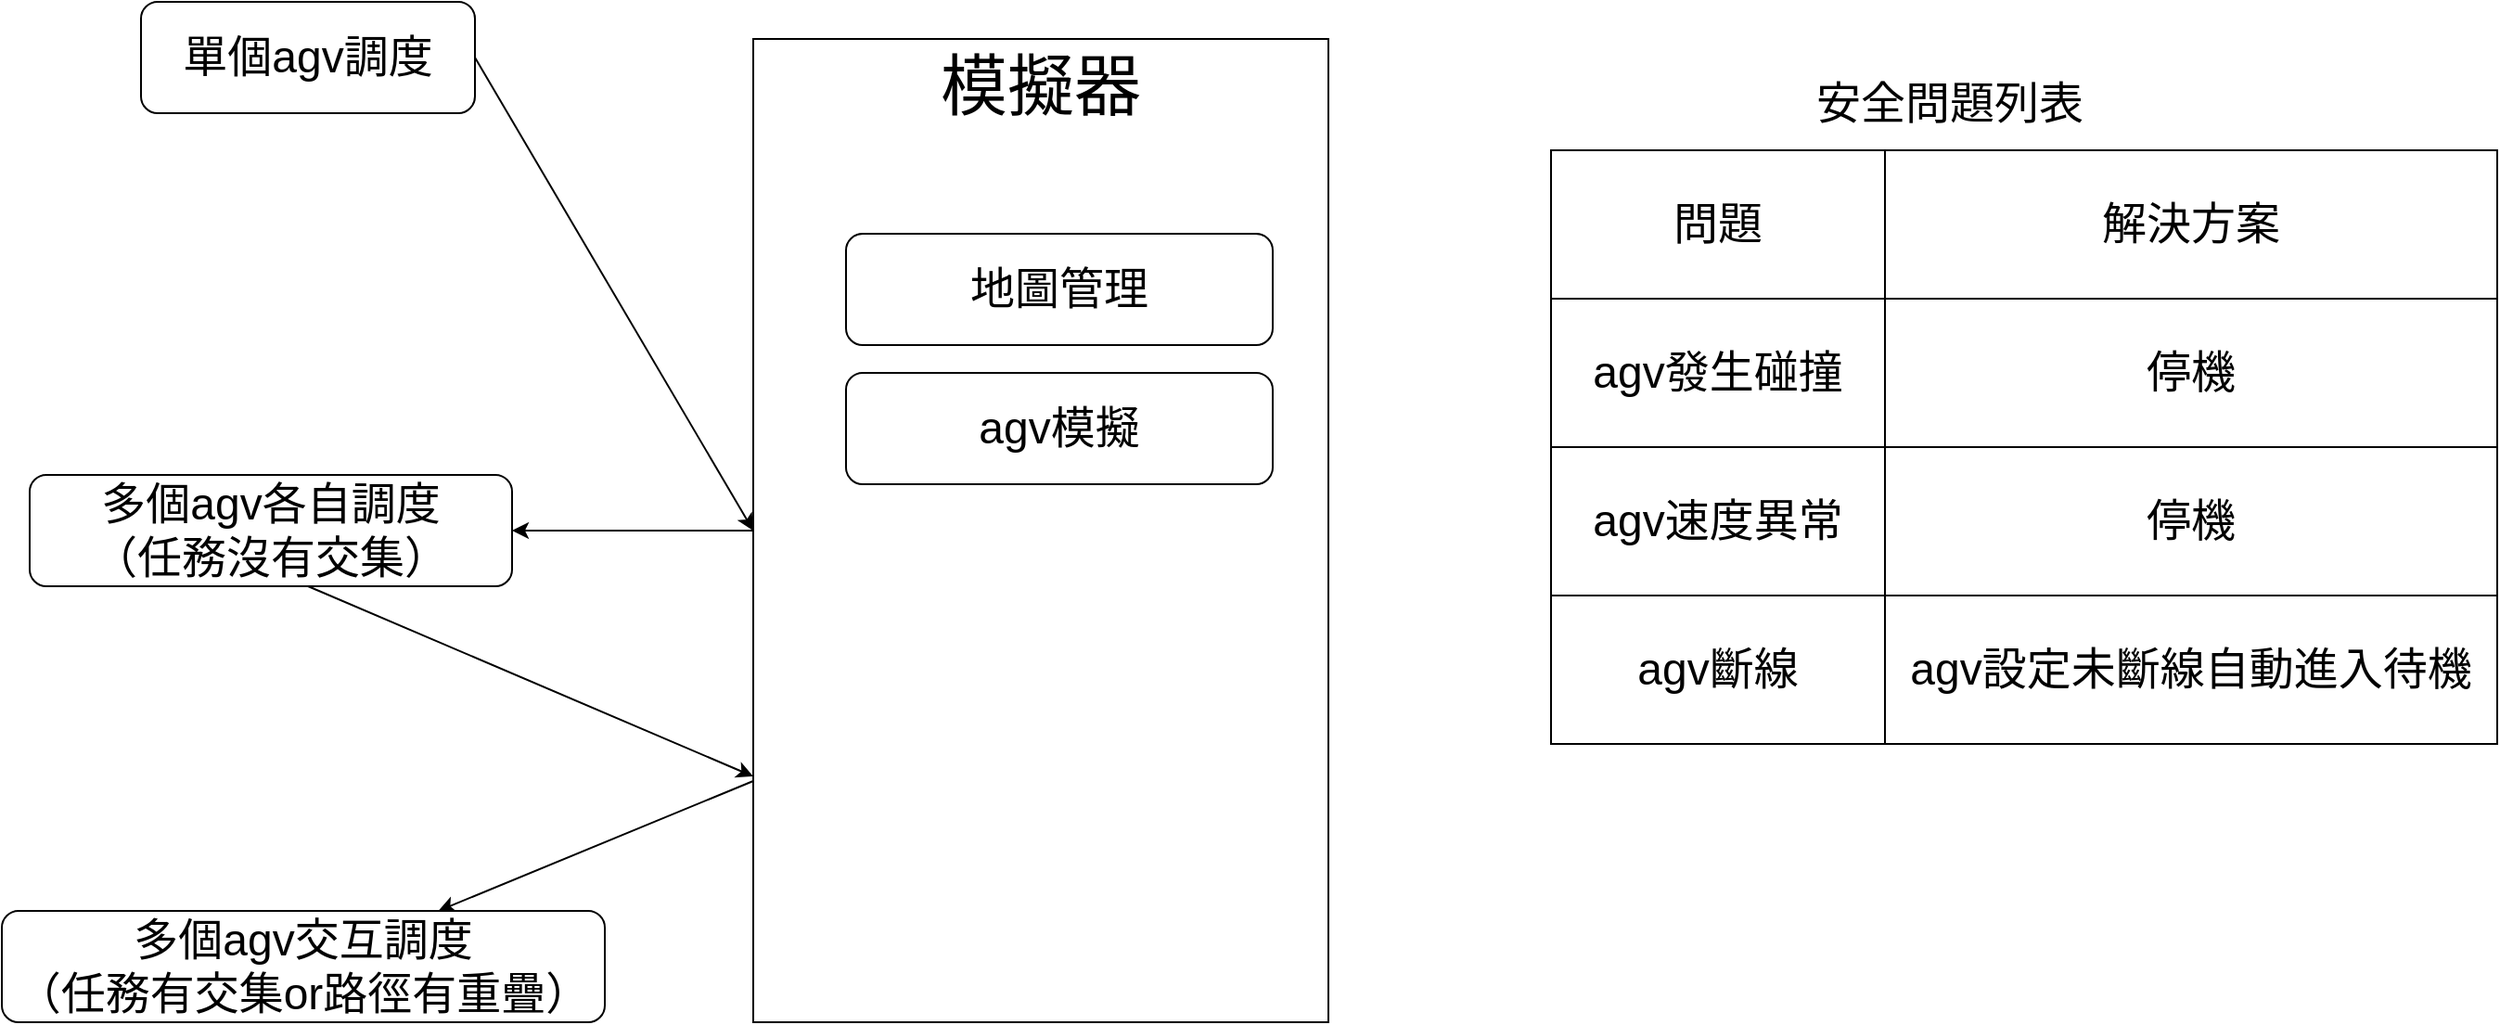 <mxfile version="20.8.14" type="github">
  <diagram name="系統開發流程" id="mCIZsBK1J4OM7ZNtnRXF">
    <mxGraphModel dx="1600" dy="775" grid="1" gridSize="10" guides="1" tooltips="1" connect="1" arrows="1" fold="1" page="1" pageScale="1" pageWidth="827" pageHeight="1169" math="0" shadow="0">
      <root>
        <mxCell id="0" />
        <mxCell id="1" parent="0" />
        <mxCell id="_cTSjQU-mbcuw32wQxp6-2" value="&lt;font style=&quot;font-size: 24px;&quot;&gt;單個agv調度&lt;/font&gt;" style="rounded=1;whiteSpace=wrap;html=1;" vertex="1" parent="1">
          <mxGeometry x="150" y="160" width="180" height="60" as="geometry" />
        </mxCell>
        <mxCell id="_cTSjQU-mbcuw32wQxp6-4" value="" style="rounded=0;whiteSpace=wrap;html=1;" vertex="1" parent="1">
          <mxGeometry x="480" y="180" width="310" height="530" as="geometry" />
        </mxCell>
        <mxCell id="_cTSjQU-mbcuw32wQxp6-5" value="&lt;font style=&quot;font-size: 36px;&quot;&gt;模擬器&lt;/font&gt;" style="text;html=1;strokeColor=none;fillColor=none;align=center;verticalAlign=middle;whiteSpace=wrap;rounded=0;" vertex="1" parent="1">
          <mxGeometry x="575" y="190" width="120" height="30" as="geometry" />
        </mxCell>
        <mxCell id="_cTSjQU-mbcuw32wQxp6-6" value="&lt;font style=&quot;font-size: 24px;&quot;&gt;地圖管理&lt;/font&gt;" style="rounded=1;whiteSpace=wrap;html=1;" vertex="1" parent="1">
          <mxGeometry x="530" y="285" width="230" height="60" as="geometry" />
        </mxCell>
        <mxCell id="_cTSjQU-mbcuw32wQxp6-7" value="agv模擬" style="rounded=1;whiteSpace=wrap;html=1;fontSize=24;" vertex="1" parent="1">
          <mxGeometry x="530" y="360" width="230" height="60" as="geometry" />
        </mxCell>
        <mxCell id="_cTSjQU-mbcuw32wQxp6-8" value="" style="endArrow=classic;html=1;rounded=0;fontSize=24;exitX=1;exitY=0.5;exitDx=0;exitDy=0;entryX=0;entryY=0.5;entryDx=0;entryDy=0;" edge="1" parent="1" source="_cTSjQU-mbcuw32wQxp6-2" target="_cTSjQU-mbcuw32wQxp6-4">
          <mxGeometry width="50" height="50" relative="1" as="geometry">
            <mxPoint x="390" y="450" as="sourcePoint" />
            <mxPoint x="440" y="400" as="targetPoint" />
          </mxGeometry>
        </mxCell>
        <mxCell id="_cTSjQU-mbcuw32wQxp6-9" value="多個agv各自調度&lt;br&gt;（任務沒有交集）" style="rounded=1;whiteSpace=wrap;html=1;fontSize=24;" vertex="1" parent="1">
          <mxGeometry x="90" y="415" width="260" height="60" as="geometry" />
        </mxCell>
        <mxCell id="_cTSjQU-mbcuw32wQxp6-10" value="" style="endArrow=classic;html=1;rounded=0;fontSize=24;exitX=0;exitY=0.5;exitDx=0;exitDy=0;entryX=1;entryY=0.5;entryDx=0;entryDy=0;" edge="1" parent="1" source="_cTSjQU-mbcuw32wQxp6-4" target="_cTSjQU-mbcuw32wQxp6-9">
          <mxGeometry width="50" height="50" relative="1" as="geometry">
            <mxPoint x="390" y="450" as="sourcePoint" />
            <mxPoint x="440" y="400" as="targetPoint" />
          </mxGeometry>
        </mxCell>
        <mxCell id="_cTSjQU-mbcuw32wQxp6-11" value="" style="endArrow=classic;html=1;rounded=0;fontSize=24;exitX=0.577;exitY=1;exitDx=0;exitDy=0;exitPerimeter=0;entryX=0;entryY=0.75;entryDx=0;entryDy=0;" edge="1" parent="1" source="_cTSjQU-mbcuw32wQxp6-9" target="_cTSjQU-mbcuw32wQxp6-4">
          <mxGeometry width="50" height="50" relative="1" as="geometry">
            <mxPoint x="390" y="610" as="sourcePoint" />
            <mxPoint x="440" y="560" as="targetPoint" />
          </mxGeometry>
        </mxCell>
        <mxCell id="_cTSjQU-mbcuw32wQxp6-12" value="" style="endArrow=classic;html=1;rounded=0;fontSize=24;" edge="1" parent="1" target="_cTSjQU-mbcuw32wQxp6-13">
          <mxGeometry width="50" height="50" relative="1" as="geometry">
            <mxPoint x="480" y="580" as="sourcePoint" />
            <mxPoint x="360" y="680" as="targetPoint" />
          </mxGeometry>
        </mxCell>
        <mxCell id="_cTSjQU-mbcuw32wQxp6-13" value="多個agv交互調度&lt;br&gt;（任務有交集or路徑有重疊）" style="rounded=1;whiteSpace=wrap;html=1;fontSize=24;" vertex="1" parent="1">
          <mxGeometry x="75" y="650" width="325" height="60" as="geometry" />
        </mxCell>
        <mxCell id="_cTSjQU-mbcuw32wQxp6-15" value="安全問題列表" style="text;html=1;strokeColor=none;fillColor=none;align=center;verticalAlign=middle;whiteSpace=wrap;rounded=0;fontSize=24;" vertex="1" parent="1">
          <mxGeometry x="1040" y="190" width="170" height="50" as="geometry" />
        </mxCell>
        <mxCell id="_cTSjQU-mbcuw32wQxp6-16" value="" style="shape=table;startSize=0;container=1;collapsible=0;childLayout=tableLayout;fontSize=24;" vertex="1" parent="1">
          <mxGeometry x="910" y="240" width="510" height="320" as="geometry" />
        </mxCell>
        <mxCell id="_cTSjQU-mbcuw32wQxp6-17" value="" style="shape=tableRow;horizontal=0;startSize=0;swimlaneHead=0;swimlaneBody=0;strokeColor=inherit;top=0;left=0;bottom=0;right=0;collapsible=0;dropTarget=0;fillColor=none;points=[[0,0.5],[1,0.5]];portConstraint=eastwest;fontSize=24;" vertex="1" parent="_cTSjQU-mbcuw32wQxp6-16">
          <mxGeometry width="510" height="80" as="geometry" />
        </mxCell>
        <mxCell id="_cTSjQU-mbcuw32wQxp6-18" value="問題" style="shape=partialRectangle;html=1;whiteSpace=wrap;connectable=0;strokeColor=inherit;overflow=hidden;fillColor=none;top=0;left=0;bottom=0;right=0;pointerEvents=1;fontSize=24;" vertex="1" parent="_cTSjQU-mbcuw32wQxp6-17">
          <mxGeometry width="180" height="80" as="geometry">
            <mxRectangle width="180" height="80" as="alternateBounds" />
          </mxGeometry>
        </mxCell>
        <mxCell id="_cTSjQU-mbcuw32wQxp6-19" value="解決方案" style="shape=partialRectangle;html=1;whiteSpace=wrap;connectable=0;strokeColor=inherit;overflow=hidden;fillColor=none;top=0;left=0;bottom=0;right=0;pointerEvents=1;fontSize=24;" vertex="1" parent="_cTSjQU-mbcuw32wQxp6-17">
          <mxGeometry x="180" width="330" height="80" as="geometry">
            <mxRectangle width="330" height="80" as="alternateBounds" />
          </mxGeometry>
        </mxCell>
        <mxCell id="_cTSjQU-mbcuw32wQxp6-21" value="" style="shape=tableRow;horizontal=0;startSize=0;swimlaneHead=0;swimlaneBody=0;strokeColor=inherit;top=0;left=0;bottom=0;right=0;collapsible=0;dropTarget=0;fillColor=none;points=[[0,0.5],[1,0.5]];portConstraint=eastwest;fontSize=24;" vertex="1" parent="_cTSjQU-mbcuw32wQxp6-16">
          <mxGeometry y="80" width="510" height="80" as="geometry" />
        </mxCell>
        <mxCell id="_cTSjQU-mbcuw32wQxp6-22" value="agv發生碰撞" style="shape=partialRectangle;html=1;whiteSpace=wrap;connectable=0;strokeColor=inherit;overflow=hidden;fillColor=none;top=0;left=0;bottom=0;right=0;pointerEvents=1;fontSize=24;" vertex="1" parent="_cTSjQU-mbcuw32wQxp6-21">
          <mxGeometry width="180" height="80" as="geometry">
            <mxRectangle width="180" height="80" as="alternateBounds" />
          </mxGeometry>
        </mxCell>
        <mxCell id="_cTSjQU-mbcuw32wQxp6-23" value="停機" style="shape=partialRectangle;html=1;whiteSpace=wrap;connectable=0;strokeColor=inherit;overflow=hidden;fillColor=none;top=0;left=0;bottom=0;right=0;pointerEvents=1;fontSize=24;" vertex="1" parent="_cTSjQU-mbcuw32wQxp6-21">
          <mxGeometry x="180" width="330" height="80" as="geometry">
            <mxRectangle width="330" height="80" as="alternateBounds" />
          </mxGeometry>
        </mxCell>
        <mxCell id="_cTSjQU-mbcuw32wQxp6-25" value="" style="shape=tableRow;horizontal=0;startSize=0;swimlaneHead=0;swimlaneBody=0;strokeColor=inherit;top=0;left=0;bottom=0;right=0;collapsible=0;dropTarget=0;fillColor=none;points=[[0,0.5],[1,0.5]];portConstraint=eastwest;fontSize=24;" vertex="1" parent="_cTSjQU-mbcuw32wQxp6-16">
          <mxGeometry y="160" width="510" height="80" as="geometry" />
        </mxCell>
        <mxCell id="_cTSjQU-mbcuw32wQxp6-26" value="agv速度異常" style="shape=partialRectangle;html=1;whiteSpace=wrap;connectable=0;strokeColor=inherit;overflow=hidden;fillColor=none;top=0;left=0;bottom=0;right=0;pointerEvents=1;fontSize=24;" vertex="1" parent="_cTSjQU-mbcuw32wQxp6-25">
          <mxGeometry width="180" height="80" as="geometry">
            <mxRectangle width="180" height="80" as="alternateBounds" />
          </mxGeometry>
        </mxCell>
        <mxCell id="_cTSjQU-mbcuw32wQxp6-27" value="停機" style="shape=partialRectangle;html=1;whiteSpace=wrap;connectable=0;strokeColor=inherit;overflow=hidden;fillColor=none;top=0;left=0;bottom=0;right=0;pointerEvents=1;fontSize=24;" vertex="1" parent="_cTSjQU-mbcuw32wQxp6-25">
          <mxGeometry x="180" width="330" height="80" as="geometry">
            <mxRectangle width="330" height="80" as="alternateBounds" />
          </mxGeometry>
        </mxCell>
        <mxCell id="_cTSjQU-mbcuw32wQxp6-29" value="" style="shape=tableRow;horizontal=0;startSize=0;swimlaneHead=0;swimlaneBody=0;strokeColor=inherit;top=0;left=0;bottom=0;right=0;collapsible=0;dropTarget=0;fillColor=none;points=[[0,0.5],[1,0.5]];portConstraint=eastwest;fontSize=24;" vertex="1" parent="_cTSjQU-mbcuw32wQxp6-16">
          <mxGeometry y="240" width="510" height="80" as="geometry" />
        </mxCell>
        <mxCell id="_cTSjQU-mbcuw32wQxp6-30" value="agv斷線" style="shape=partialRectangle;html=1;whiteSpace=wrap;connectable=0;strokeColor=inherit;overflow=hidden;fillColor=none;top=0;left=0;bottom=0;right=0;pointerEvents=1;fontSize=24;" vertex="1" parent="_cTSjQU-mbcuw32wQxp6-29">
          <mxGeometry width="180" height="80" as="geometry">
            <mxRectangle width="180" height="80" as="alternateBounds" />
          </mxGeometry>
        </mxCell>
        <mxCell id="_cTSjQU-mbcuw32wQxp6-31" value="agv設定未斷線自動進入待機" style="shape=partialRectangle;html=1;whiteSpace=wrap;connectable=0;strokeColor=inherit;overflow=hidden;fillColor=none;top=0;left=0;bottom=0;right=0;pointerEvents=1;fontSize=24;" vertex="1" parent="_cTSjQU-mbcuw32wQxp6-29">
          <mxGeometry x="180" width="330" height="80" as="geometry">
            <mxRectangle width="330" height="80" as="alternateBounds" />
          </mxGeometry>
        </mxCell>
      </root>
    </mxGraphModel>
  </diagram>
</mxfile>
